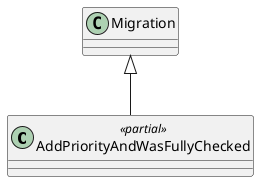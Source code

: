 @startuml
class AddPriorityAndWasFullyChecked <<partial>> {
}
Migration <|-- AddPriorityAndWasFullyChecked
@enduml
